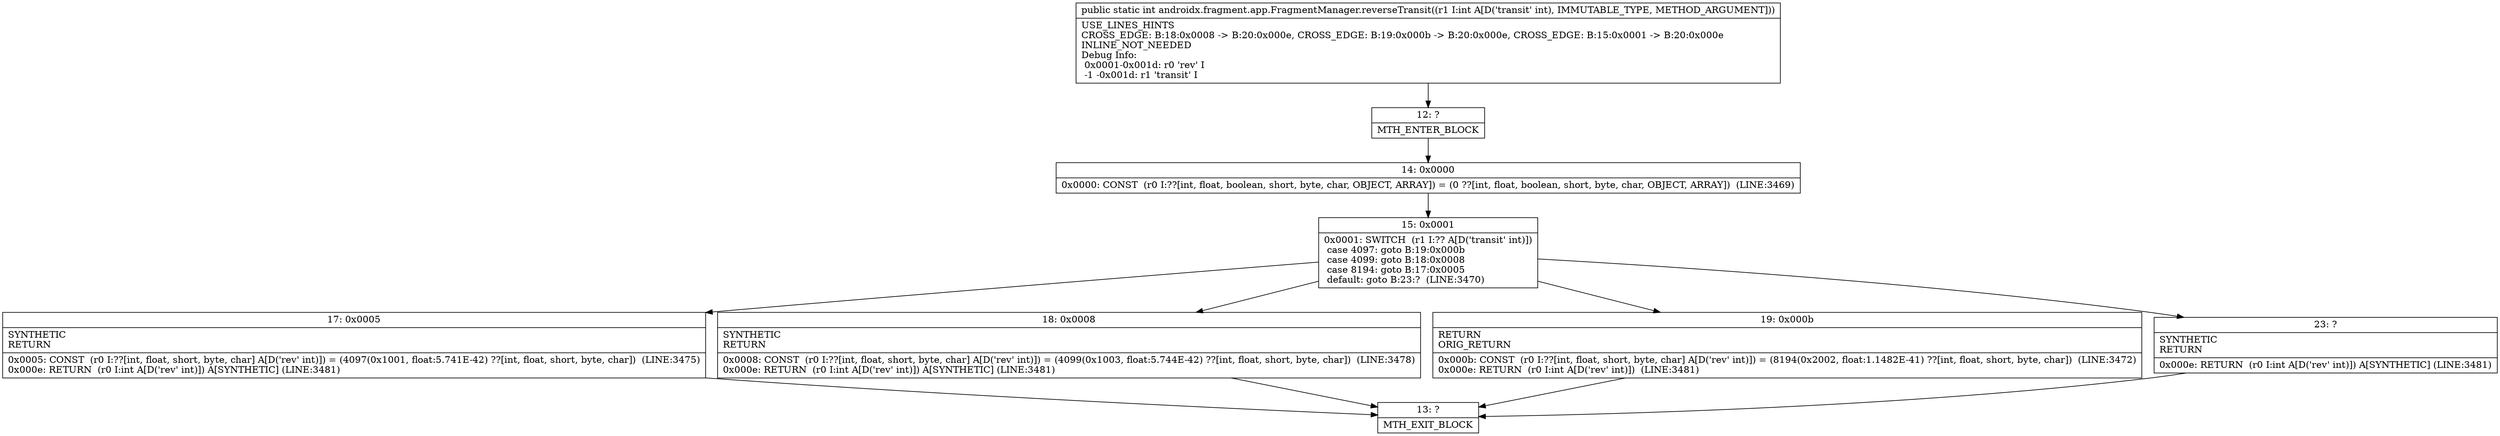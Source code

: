 digraph "CFG forandroidx.fragment.app.FragmentManager.reverseTransit(I)I" {
Node_12 [shape=record,label="{12\:\ ?|MTH_ENTER_BLOCK\l}"];
Node_14 [shape=record,label="{14\:\ 0x0000|0x0000: CONST  (r0 I:??[int, float, boolean, short, byte, char, OBJECT, ARRAY]) = (0 ??[int, float, boolean, short, byte, char, OBJECT, ARRAY])  (LINE:3469)\l}"];
Node_15 [shape=record,label="{15\:\ 0x0001|0x0001: SWITCH  (r1 I:?? A[D('transit' int)])\l case 4097: goto B:19:0x000b\l case 4099: goto B:18:0x0008\l case 8194: goto B:17:0x0005\l default: goto B:23:?  (LINE:3470)\l}"];
Node_17 [shape=record,label="{17\:\ 0x0005|SYNTHETIC\lRETURN\l|0x0005: CONST  (r0 I:??[int, float, short, byte, char] A[D('rev' int)]) = (4097(0x1001, float:5.741E\-42) ??[int, float, short, byte, char])  (LINE:3475)\l0x000e: RETURN  (r0 I:int A[D('rev' int)]) A[SYNTHETIC] (LINE:3481)\l}"];
Node_13 [shape=record,label="{13\:\ ?|MTH_EXIT_BLOCK\l}"];
Node_18 [shape=record,label="{18\:\ 0x0008|SYNTHETIC\lRETURN\l|0x0008: CONST  (r0 I:??[int, float, short, byte, char] A[D('rev' int)]) = (4099(0x1003, float:5.744E\-42) ??[int, float, short, byte, char])  (LINE:3478)\l0x000e: RETURN  (r0 I:int A[D('rev' int)]) A[SYNTHETIC] (LINE:3481)\l}"];
Node_19 [shape=record,label="{19\:\ 0x000b|RETURN\lORIG_RETURN\l|0x000b: CONST  (r0 I:??[int, float, short, byte, char] A[D('rev' int)]) = (8194(0x2002, float:1.1482E\-41) ??[int, float, short, byte, char])  (LINE:3472)\l0x000e: RETURN  (r0 I:int A[D('rev' int)])  (LINE:3481)\l}"];
Node_23 [shape=record,label="{23\:\ ?|SYNTHETIC\lRETURN\l|0x000e: RETURN  (r0 I:int A[D('rev' int)]) A[SYNTHETIC] (LINE:3481)\l}"];
MethodNode[shape=record,label="{public static int androidx.fragment.app.FragmentManager.reverseTransit((r1 I:int A[D('transit' int), IMMUTABLE_TYPE, METHOD_ARGUMENT]))  | USE_LINES_HINTS\lCROSS_EDGE: B:18:0x0008 \-\> B:20:0x000e, CROSS_EDGE: B:19:0x000b \-\> B:20:0x000e, CROSS_EDGE: B:15:0x0001 \-\> B:20:0x000e\lINLINE_NOT_NEEDED\lDebug Info:\l  0x0001\-0x001d: r0 'rev' I\l  \-1 \-0x001d: r1 'transit' I\l}"];
MethodNode -> Node_12;Node_12 -> Node_14;
Node_14 -> Node_15;
Node_15 -> Node_17;
Node_15 -> Node_18;
Node_15 -> Node_19;
Node_15 -> Node_23;
Node_17 -> Node_13;
Node_18 -> Node_13;
Node_19 -> Node_13;
Node_23 -> Node_13;
}


